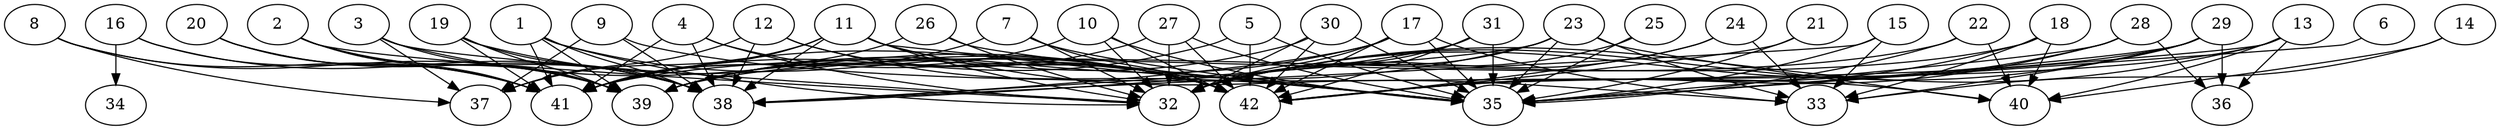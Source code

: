 // DAG (tier=3-complex, mode=data, n=42, ccr=0.549, fat=0.798, density=0.660, regular=0.288, jump=0.207, mindata=4194304, maxdata=33554432)
// DAG automatically generated by daggen at Sun Aug 24 16:33:35 2025
// /home/ermia/Project/Environments/daggen/bin/daggen --dot --ccr 0.549 --fat 0.798 --regular 0.288 --density 0.660 --jump 0.207 --mindata 4194304 --maxdata 33554432 -n 42 
digraph G {
  1 [size="169642458484566656", alpha="0.03", expect_size="84821229242283328"]
  1 -> 32 [size ="163957365014528"]
  1 -> 38 [size ="163957365014528"]
  1 -> 39 [size ="163957365014528"]
  1 -> 41 [size ="163957365014528"]
  1 -> 42 [size ="163957365014528"]
  2 [size="139995984981365616", alpha="0.03", expect_size="69997992490682808"]
  2 -> 32 [size ="4270169262129152"]
  2 -> 38 [size ="4270169262129152"]
  2 -> 39 [size ="4270169262129152"]
  2 -> 41 [size ="4270169262129152"]
  3 [size="8507196422369401856", alpha="0.17", expect_size="4253598211184700928"]
  3 -> 32 [size ="5661978211123200"]
  3 -> 37 [size ="5661978211123200"]
  3 -> 39 [size ="5661978211123200"]
  3 -> 42 [size ="5661978211123200"]
  4 [size="75114925489440528", alpha="0.11", expect_size="37557462744720264"]
  4 -> 32 [size ="2106609392156672"]
  4 -> 38 [size ="2106609392156672"]
  4 -> 41 [size ="2106609392156672"]
  4 -> 42 [size ="2106609392156672"]
  5 [size="2091249774210027520", alpha="0.14", expect_size="1045624887105013760"]
  5 -> 35 [size ="1302135778050048"]
  5 -> 41 [size ="1302135778050048"]
  5 -> 42 [size ="1302135778050048"]
  6 [size="16680764659679931400192", alpha="0.11", expect_size="8340382329839965700096"]
  6 -> 35 [size ="5222766668152832"]
  7 [size="157066825282738978816", alpha="0.12", expect_size="78533412641369489408"]
  7 -> 32 [size ="232887563583488"]
  7 -> 35 [size ="232887563583488"]
  7 -> 41 [size ="232887563583488"]
  7 -> 42 [size ="232887563583488"]
  8 [size="171474308120755232", alpha="0.14", expect_size="85737154060377616"]
  8 -> 37 [size ="4950535744520192"]
  8 -> 39 [size ="4950535744520192"]
  8 -> 41 [size ="4950535744520192"]
  9 [size="12025291883702595584", alpha="0.08", expect_size="6012645941851297792"]
  9 -> 37 [size ="5505291797921792"]
  9 -> 38 [size ="5505291797921792"]
  9 -> 40 [size ="5505291797921792"]
  10 [size="323955075788394463232", alpha="0.17", expect_size="161977537894197231616"]
  10 -> 32 [size ="377351875592192"]
  10 -> 35 [size ="377351875592192"]
  10 -> 39 [size ="377351875592192"]
  10 -> 42 [size ="377351875592192"]
  11 [size="155907116581974441984", alpha="0.09", expect_size="77953558290987220992"]
  11 -> 32 [size ="231739792293888"]
  11 -> 33 [size ="231739792293888"]
  11 -> 35 [size ="231739792293888"]
  11 -> 37 [size ="231739792293888"]
  11 -> 38 [size ="231739792293888"]
  11 -> 41 [size ="231739792293888"]
  11 -> 42 [size ="231739792293888"]
  12 [size="25678808425324655673344", alpha="0.03", expect_size="12839404212662327836672"]
  12 -> 35 [size ="6963163056570368"]
  12 -> 37 [size ="6963163056570368"]
  12 -> 38 [size ="6963163056570368"]
  12 -> 42 [size ="6963163056570368"]
  13 [size="2330279185101721600", alpha="0.00", expect_size="1165139592550860800"]
  13 -> 32 [size ="1229800668659712"]
  13 -> 35 [size ="1229800668659712"]
  13 -> 36 [size ="1229800668659712"]
  13 -> 40 [size ="1229800668659712"]
  13 -> 42 [size ="1229800668659712"]
  14 [size="7367121140428509806592", alpha="0.11", expect_size="3683560570214254903296"]
  14 -> 33 [size ="3028925055762432"]
  14 -> 40 [size ="3028925055762432"]
  15 [size="35824836638188888915968", alpha="0.14", expect_size="17912418319094444457984"]
  15 -> 33 [size ="8693863145275392"]
  15 -> 35 [size ="8693863145275392"]
  15 -> 38 [size ="8693863145275392"]
  16 [size="7719553572349555712", alpha="0.06", expect_size="3859776786174777856"]
  16 -> 34 [size ="3138611516014592"]
  16 -> 38 [size ="3138611516014592"]
  16 -> 41 [size ="3138611516014592"]
  17 [size="4313654848248141053952", alpha="0.10", expect_size="2156827424124070526976"]
  17 -> 32 [size ="2119923790774272"]
  17 -> 33 [size ="2119923790774272"]
  17 -> 35 [size ="2119923790774272"]
  17 -> 38 [size ="2119923790774272"]
  17 -> 39 [size ="2119923790774272"]
  17 -> 42 [size ="2119923790774272"]
  18 [size="7258486494808483840", alpha="0.19", expect_size="3629243247404241920"]
  18 -> 33 [size ="7362183168000000"]
  18 -> 39 [size ="7362183168000000"]
  18 -> 40 [size ="7362183168000000"]
  18 -> 42 [size ="7362183168000000"]
  19 [size="39114387650757016", alpha="0.09", expect_size="19557193825378508"]
  19 -> 38 [size ="3597560916738048"]
  19 -> 39 [size ="3597560916738048"]
  19 -> 41 [size ="3597560916738048"]
  19 -> 42 [size ="3597560916738048"]
  20 [size="25995617274803924238336", alpha="0.03", expect_size="12997808637401962119168"]
  20 -> 38 [size ="7020317327228928"]
  20 -> 39 [size ="7020317327228928"]
  20 -> 41 [size ="7020317327228928"]
  21 [size="271587857011213760", alpha="0.09", expect_size="135793928505606880"]
  21 -> 35 [size ="8101027861495808"]
  21 -> 42 [size ="8101027861495808"]
  22 [size="1183245066022353371136", alpha="0.04", expect_size="591622533011176685568"]
  22 -> 35 [size ="894965831958528"]
  22 -> 40 [size ="894965831958528"]
  22 -> 41 [size ="894965831958528"]
  23 [size="103604394600594096", alpha="0.06", expect_size="51802197300297048"]
  23 -> 32 [size ="5478247772979200"]
  23 -> 33 [size ="5478247772979200"]
  23 -> 35 [size ="5478247772979200"]
  23 -> 38 [size ="5478247772979200"]
  23 -> 40 [size ="5478247772979200"]
  23 -> 41 [size ="5478247772979200"]
  24 [size="198801302221032992", alpha="0.07", expect_size="99400651110516496"]
  24 -> 32 [size ="8356394436657152"]
  24 -> 33 [size ="8356394436657152"]
  24 -> 42 [size ="8356394436657152"]
  25 [size="3271283987950963712", alpha="0.08", expect_size="1635641993975481856"]
  25 -> 32 [size ="3149004800000000"]
  25 -> 35 [size ="3149004800000000"]
  26 [size="50696892404789856", alpha="0.01", expect_size="25348446202394928"]
  26 -> 32 [size ="2432585934307328"]
  26 -> 35 [size ="2432585934307328"]
  26 -> 41 [size ="2432585934307328"]
  27 [size="60816079799442376", alpha="0.03", expect_size="30408039899721188"]
  27 -> 32 [size ="1236513375387648"]
  27 -> 35 [size ="1236513375387648"]
  27 -> 39 [size ="1236513375387648"]
  27 -> 42 [size ="1236513375387648"]
  28 [size="220103669630064832", alpha="0.01", expect_size="110051834815032416"]
  28 -> 32 [size ="411041792000000"]
  28 -> 35 [size ="411041792000000"]
  28 -> 36 [size ="411041792000000"]
  28 -> 42 [size ="411041792000000"]
  29 [size="100567435228519648", alpha="0.15", expect_size="50283717614259824"]
  29 -> 32 [size ="3056403954532352"]
  29 -> 33 [size ="3056403954532352"]
  29 -> 35 [size ="3056403954532352"]
  29 -> 36 [size ="3056403954532352"]
  29 -> 42 [size ="3056403954532352"]
  30 [size="20201960263806740", alpha="0.18", expect_size="10100980131903370"]
  30 -> 32 [size ="540231598080000"]
  30 -> 35 [size ="540231598080000"]
  30 -> 39 [size ="540231598080000"]
  30 -> 42 [size ="540231598080000"]
  31 [size="16245394510149937266688", alpha="0.14", expect_size="8122697255074968633344"]
  31 -> 32 [size ="5131490098675712"]
  31 -> 35 [size ="5131490098675712"]
  31 -> 38 [size ="5131490098675712"]
  31 -> 42 [size ="5131490098675712"]
  32 [size="914235337279411456", alpha="0.13", expect_size="457117668639705728"]
  33 [size="25280885193209532416", alpha="0.08", expect_size="12640442596604766208"]
  34 [size="628263663409620320256", alpha="0.09", expect_size="314131831704810160128"]
  35 [size="34592167258187288", alpha="0.05", expect_size="17296083629093644"]
  36 [size="36676118010603098865664", alpha="0.10", expect_size="18338059005301549432832"]
  37 [size="75228956960762048", alpha="0.09", expect_size="37614478480381024"]
  38 [size="27382123603161648", alpha="0.01", expect_size="13691061801580824"]
  39 [size="5746139453379515", alpha="0.02", expect_size="2873069726689757"]
  40 [size="48641944442483784", alpha="0.04", expect_size="24320972221241892"]
  41 [size="249183022402528064", alpha="0.17", expect_size="124591511201264032"]
  42 [size="10338539719884800", alpha="0.07", expect_size="5169269859942400"]
}